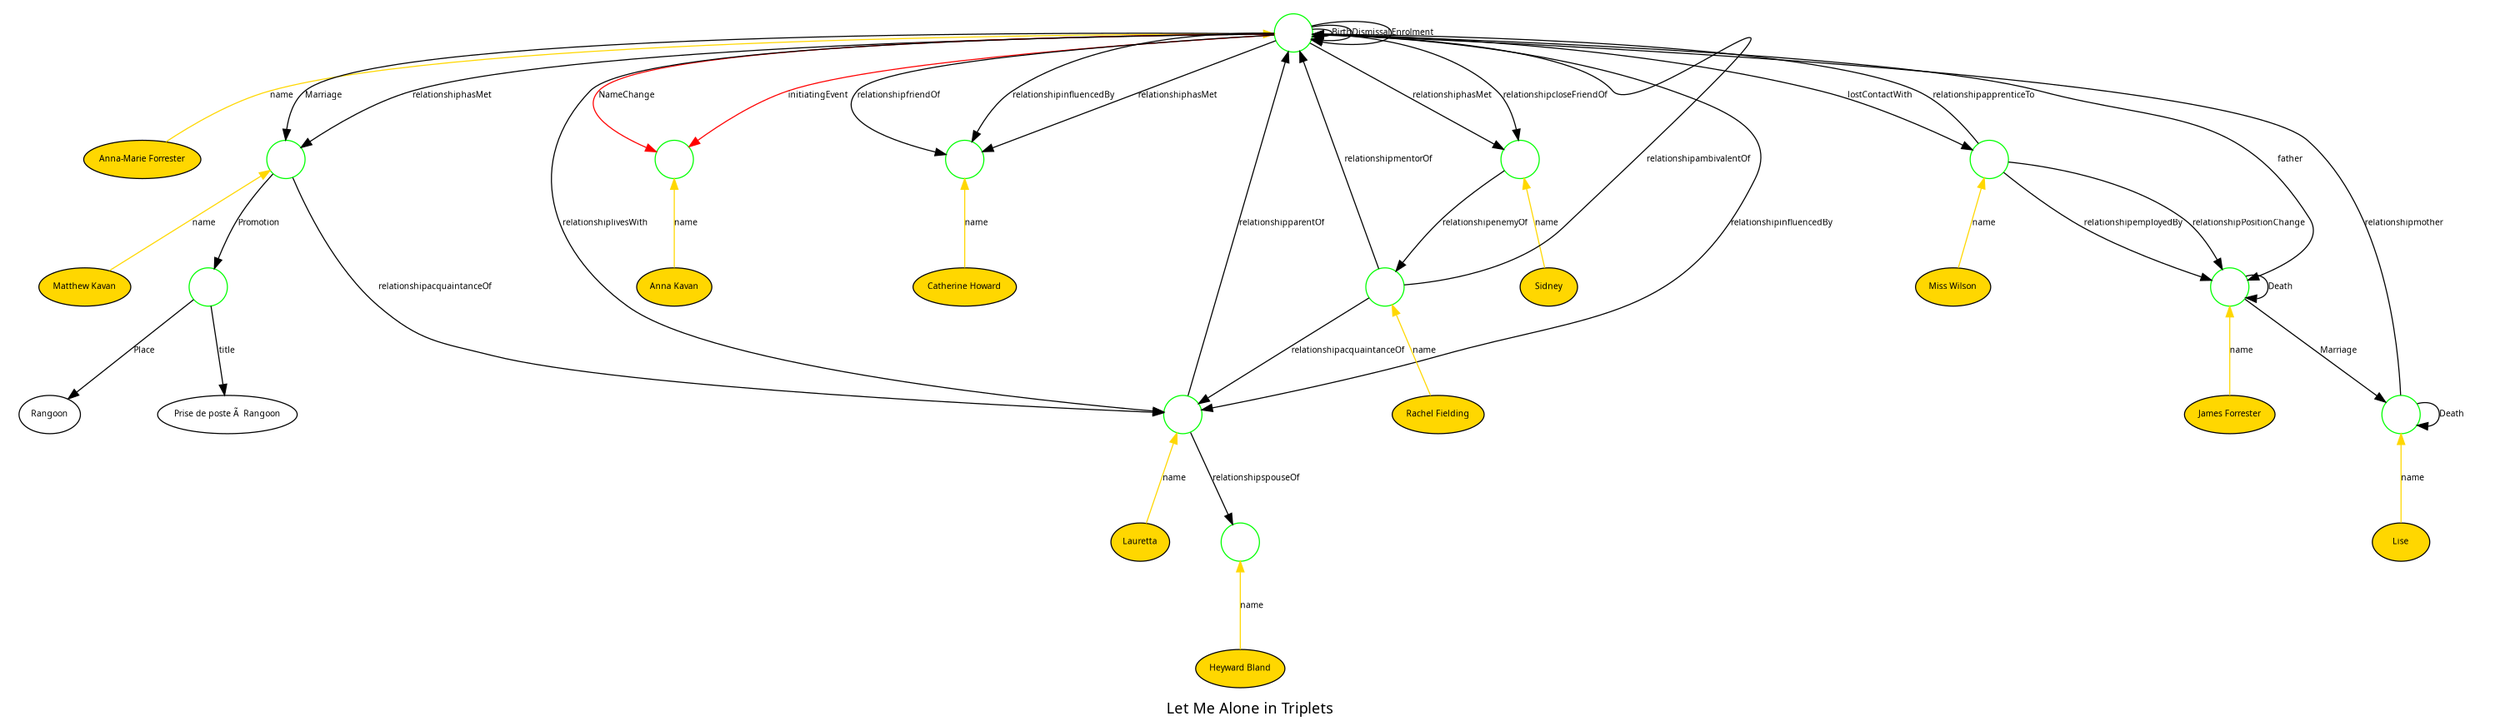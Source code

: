 digraph {
  graph[splines=true, overlap=false, fontname="Montserrat", ratio=expand, size=20]
  node [fontsize=8, overlap=false, fontname="Montserrat"];
  edge [fontsize=8, overlap=false, fontname="Montserrat"]


        "B_:r1368697098r4429r1" -> "LAnna-Marie Forrester" [ label="name", len=1, dir=back, color=gold ];
        "B_:r1368697098r4429r1" -> "B_:r1368697098r4429r1" [ label="Birth" ];
        "B_:r1368697098r4429r1" -> "B_:r1368697098r4429r2" [ label="father" ];
        "B_:r1368697098r4429r1" -> "B_:r1368697098r4429r10" [ label="Marriage" ];
        "B_:r1368697098r4429r1" -> "B_:r1368697098r4429r1" [ label="Dismissal" ];
        "B_:r1368697098r4429r1" -> "B_:r1368697098r4429r1" [ label="Enrolment" ];
        "B_:r1368697098r4429r1" -> "B_:r1368697098r4429r11" [ label="NameChange", color=red ];
        "B_:r1368697098r4429r1" -> "B_:r1368697098r4429r8" [ label="relationshiphasMet" ];
        "B_:r1368697098r4429r1" -> "B_:r1368697098r4429r9" [ label="relationshiphasMet" ];
        "B_:r1368697098r4429r1" -> "B_:r1368697098r4429r10" [ label="relationshiphasMet" ];
        "B_:r1368697098r4429r1" -> "B_:r1368697098r4429r9" [ label="relationshipfriendOf" ];
        "B_:r1368697098r4429r1" -> "B_:r1368697098r4429r5" [ label="relationshiplivesWith" ];
        "B_:r1368697098r4429r1" -> "B_:r1368697098r4429r11" [ label="initiatingEvent", color=red ];
        "B_:r1368697098r4429r1" -> "B_:r1368697098r4429r4" [ label="lostContactWith" ];
        "B_:r1368697098r4429r1" -> "B_:r1368697098r4429r9" [ label="relationshipinfluencedBy" ];
        "B_:r1368697098r4429r1" -> "B_:r1368697098r4429r5" [ label="relationshipinfluencedBy" ];
        "B_:r1368697098r4429r1" -> "B_:r1368697098r4429r8" [ label="relationshipcloseFriendOf" ];
        "B_:r1368697098r4429r2" -> "LJames Forrester" [ label="name", maxlen=0.5, dir=back, color=gold ];
        "B_:r1368697098r4429r2" -> "B_:r1368697098r4429r2" [ label="Death" ];
        "B_:r1368697098r4429r2" -> "B_:r1368697098r4429r3" [ label="Marriage" ];
        "B_:r1368697098r4429r3" -> "LLise" [ label="name", maxlen=0.5, dir=back, color=gold ];
        "B_:r1368697098r4429r3" -> "B_:r1368697098r4429r3" [ label="Death" ];
        "B_:r1368697098r4429r3" -> "B_:r1368697098r4429r1" [ label="relationshipmother" ];
        "B_:r1368697098r4429r4" -> "LMiss Wilson" [ label="name", maxlen=0.5, dir=back, color=gold ];
        "B_:r1368697098r4429r4" -> "B_:r1368697098r4429r2" [ label="relationshipemployedBy" ];
        "B_:r1368697098r4429r4" -> "B_:r1368697098r4429r1" [ label="relationshipapprenticeTo" ];
        "B_:r1368697098r4429r4" -> "B_:r1368697098r4429r2" [ label="relationshipPositionChange" ];
        "B_:r1368697098r4429r5" -> "LLauretta" [ label="name", maxlen=0.5, dir=back, color=gold ];
        "B_:r1368697098r4429r5" -> "B_:r1368697098r4429r1" [ label="relationshipparentOf" ];
        "B_:r1368697098r4429r5" -> "B_:r1368697098r4429r6" [ label="relationshipspouseOf" ];
        "B_:r1368697098r4429r6" -> "LHeyward Bland" [ label="name", maxlen=0.5, dir=back, color=gold ];
        "B_:r1368697098r4429r7" -> "LRachel Fielding" [ label="name", maxlen=0.5, dir=back, color=gold ];
        "B_:r1368697098r4429r7" -> "B_:r1368697098r4429r1" [ label="relationshipmentorOf" ];
        "B_:r1368697098r4429r7" -> "B_:r1368697098r4429r1" [ label="relationshipambivalentOf" ];
        "B_:r1368697098r4429r7" -> "B_:r1368697098r4429r5" [ label="relationshipacquaintanceOf" ];
        "B_:r1368697098r4429r8" -> "LSidney" [ label="name", maxlen=0.5, dir=back, color=gold ];
        "B_:r1368697098r4429r8" -> "B_:r1368697098r4429r7" [ label="relationshipenemyOf" ];
        "B_:r1368697098r4429r9" -> "LCatherine Howard" [ label="name", maxlen=0.5, dir=back, color=gold ];
        "B_:r1368697098r4429r10" -> "LMatthew Kavan" [ label="name", maxlen=0.5, dir=back, color=gold ];
        "B_:r1368697098r4429r10" -> "B_:r1368697098r4429r12" [ label="Promotion" ];
        "B_:r1368697098r4429r10" -> "B_:r1368697098r4429r5" [ label="relationshipacquaintanceOf" ];
        "B_:r1368697098r4429r11" -> "LAnna Kavan" [ label="name", maxlen=0.5, dir=back, color=gold ];
        "B_:r1368697098r4429r12" -> "LRangoon" [ label="Place" ];
        "B_:r1368697098r4429r12" -> "LPrise de poste Ã  Rangoon" [ label="title" ];


        // Resources


        // Anonymous nodes
        "B_:r1368697098r4429r1" [ label="", shape = circle, color = lime ];
        "B_:r1368697098r4429r2" [ label="", shape = circle, color = lime ];
        "B_:r1368697098r4429r10" [ label="", shape = circle, color = lime ];
        "B_:r1368697098r4429r11" [ label="", shape = circle, color = lime ];
        "B_:r1368697098r4429r8" [ label="", shape = circle, color = lime ];
        "B_:r1368697098r4429r9" [ label="", shape = circle, color = lime ];
        "B_:r1368697098r4429r5" [ label="", shape = circle, color = lime ];
        "B_:r1368697098r4429r4" [ label="", shape = circle, color = lime ];
        "B_:r1368697098r4429r3" [ label="", shape = circle, color = lime ];
        "B_:r1368697098r4429r6" [ label="", shape = circle, color = lime ];
        "B_:r1368697098r4429r7" [ label="", shape = circle, color = lime ];
        "B_:r1368697098r4429r12" [ label="", shape = circle, color = lime ];


        // Literals
        "LAnna-Marie Forrester" [ label="Anna-Marie Forrester", shape = ellipse, style=filled, fillcolor=gold ];
        "LJames Forrester" [ label="James Forrester", shape = ellipse, style=filled, fillcolor=gold ];
        "LLise" [ label="Lise", shape = ellipse, style=filled, fillcolor=gold ];
        "LMiss Wilson" [ label="Miss Wilson", shape = ellipse, style=filled, fillcolor=gold ];
        "LLauretta" [ label="Lauretta", shape = ellipse, style=filled, fillcolor=gold ];
        "LHeyward Bland" [ label="Heyward Bland", shape = ellipse, style=filled, fillcolor=gold ];
        "LRachel Fielding" [ label="Rachel Fielding", shape = ellipse, style=filled, fillcolor=gold ];
        "LSidney" [ label="Sidney", shape = ellipse, style=filled, fillcolor=gold ];
        "LCatherine Howard" [ label="Catherine Howard", shape = ellipse, style=filled, fillcolor=gold ];
        "LMatthew Kavan" [ label="Matthew Kavan", shape = ellipse, style=filled, fillcolor=gold ];
        "LAnna Kavan" [ label="Anna Kavan", shape = ellipse, style=filled, fillcolor=gold ];
        "LRangoon" [ label="Rangoon", shape = ellipse];
        "LPrise de poste Ã  Rangoon" [ label="Prise de poste Ã  Rangoon", shape = ellipse];


        label="Let Me Alone in Triplets";
}

